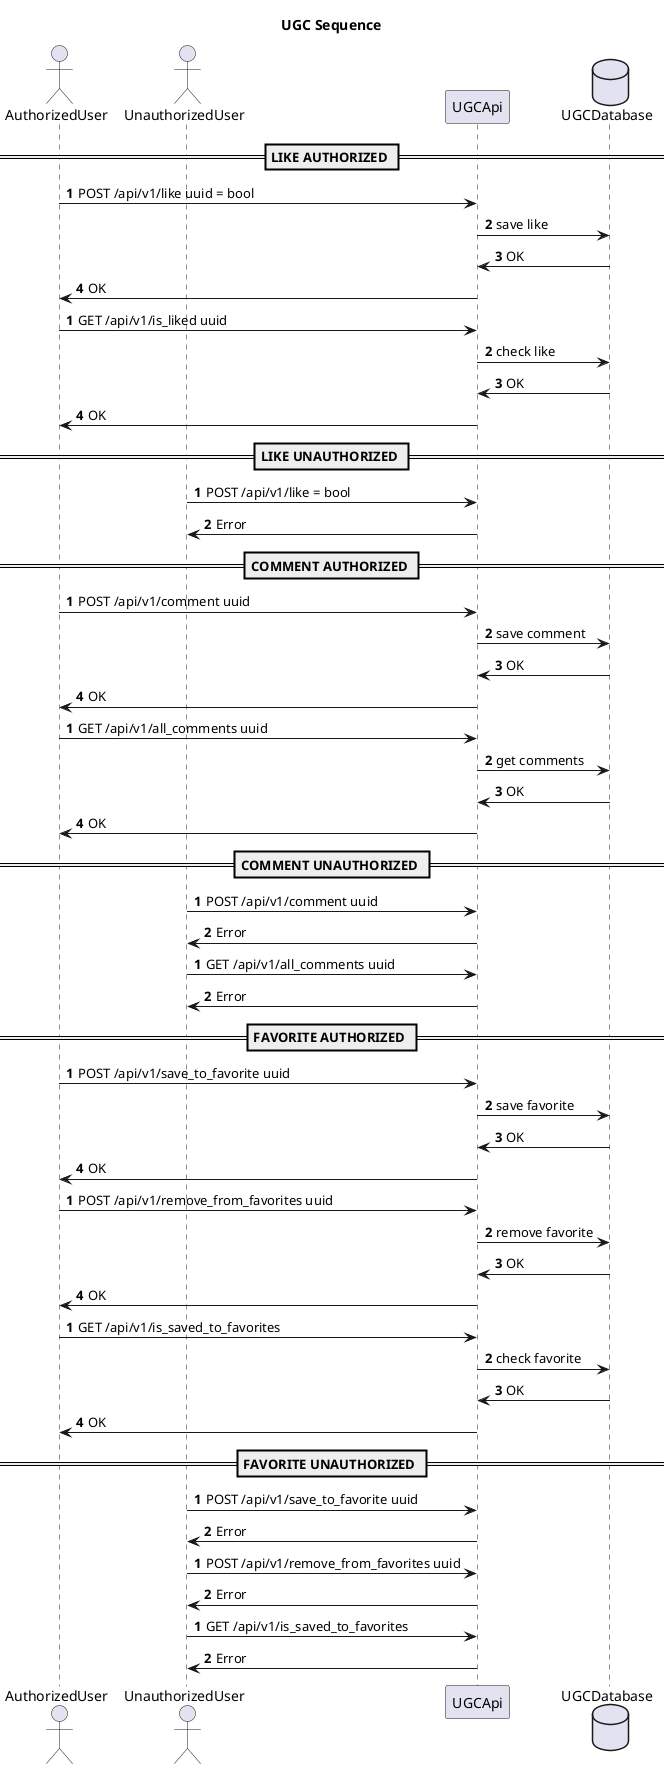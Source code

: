 @startuml
'https://plantuml.com/sequence-diagram

title UGC Sequence

actor AuthorizedUser
actor UnauthorizedUser
participant UGCApi
database UGCDatabase




== LIKE AUTHORIZED ==
autonumber
AuthorizedUser -> UGCApi: POST /api/v1/like uuid = bool
UGCApi -> UGCDatabase: save like
UGCDatabase -> UGCApi: OK
UGCApi -> AuthorizedUser: OK
autonumber stop

autonumber 1
AuthorizedUser -> UGCApi: GET /api/v1/is_liked uuid
UGCApi -> UGCDatabase: check like
UGCDatabase -> UGCApi: OK
UGCApi -> AuthorizedUser: OK
autonumber stop

== LIKE UNAUTHORIZED ==

autonumber 1
UnauthorizedUser -> UGCApi: POST /api/v1/like = bool
UGCApi -> UnauthorizedUser: Error
autonumber stop
== COMMENT AUTHORIZED ==
autonumber 1
AuthorizedUser -> UGCApi: POST /api/v1/comment uuid
UGCApi -> UGCDatabase: save comment
UGCDatabase -> UGCApi: OK
UGCApi -> AuthorizedUser: OK
autonumber stop

autonumber 1
AuthorizedUser -> UGCApi: GET /api/v1/all_comments uuid
UGCApi -> UGCDatabase: get comments
UGCDatabase -> UGCApi: OK
UGCApi -> AuthorizedUser: OK
autonumber stop

== COMMENT UNAUTHORIZED ==
autonumber 1
UnauthorizedUser -> UGCApi: POST /api/v1/comment uuid
UGCApi -> UnauthorizedUser: Error
autonumber stop
autonumber 1
UnauthorizedUser -> UGCApi: GET /api/v1/all_comments uuid
UGCApi -> UnauthorizedUser: Error
autonumber stop

== FAVORITE AUTHORIZED ==

autonumber 1
AuthorizedUser -> UGCApi: POST /api/v1/save_to_favorite uuid
UGCApi -> UGCDatabase: save favorite
UGCDatabase -> UGCApi: OK
UGCApi -> AuthorizedUser: OK
autonumber stop
autonumber 1
AuthorizedUser -> UGCApi: POST /api/v1/remove_from_favorites uuid
UGCApi -> UGCDatabase: remove favorite
UGCDatabase -> UGCApi: OK
UGCApi -> AuthorizedUser: OK
autonumber stop
autonumber 1
AuthorizedUser -> UGCApi: GET /api/v1/is_saved_to_favorites
UGCApi -> UGCDatabase: check favorite
UGCDatabase -> UGCApi: OK
UGCApi -> AuthorizedUser: OK
autonumber stop


== FAVORITE UNAUTHORIZED ==
autonumber 1
UnauthorizedUser -> UGCApi: POST /api/v1/save_to_favorite uuid
UGCApi -> UnauthorizedUser: Error

autonumber stop
autonumber 1
UnauthorizedUser -> UGCApi: POST /api/v1/remove_from_favorites uuid
UGCApi -> UnauthorizedUser: Error
autonumber stop

autonumber 1
UnauthorizedUser -> UGCApi: GET /api/v1/is_saved_to_favorites
UGCApi -> UnauthorizedUser: Error
autonumber stop
@enduml